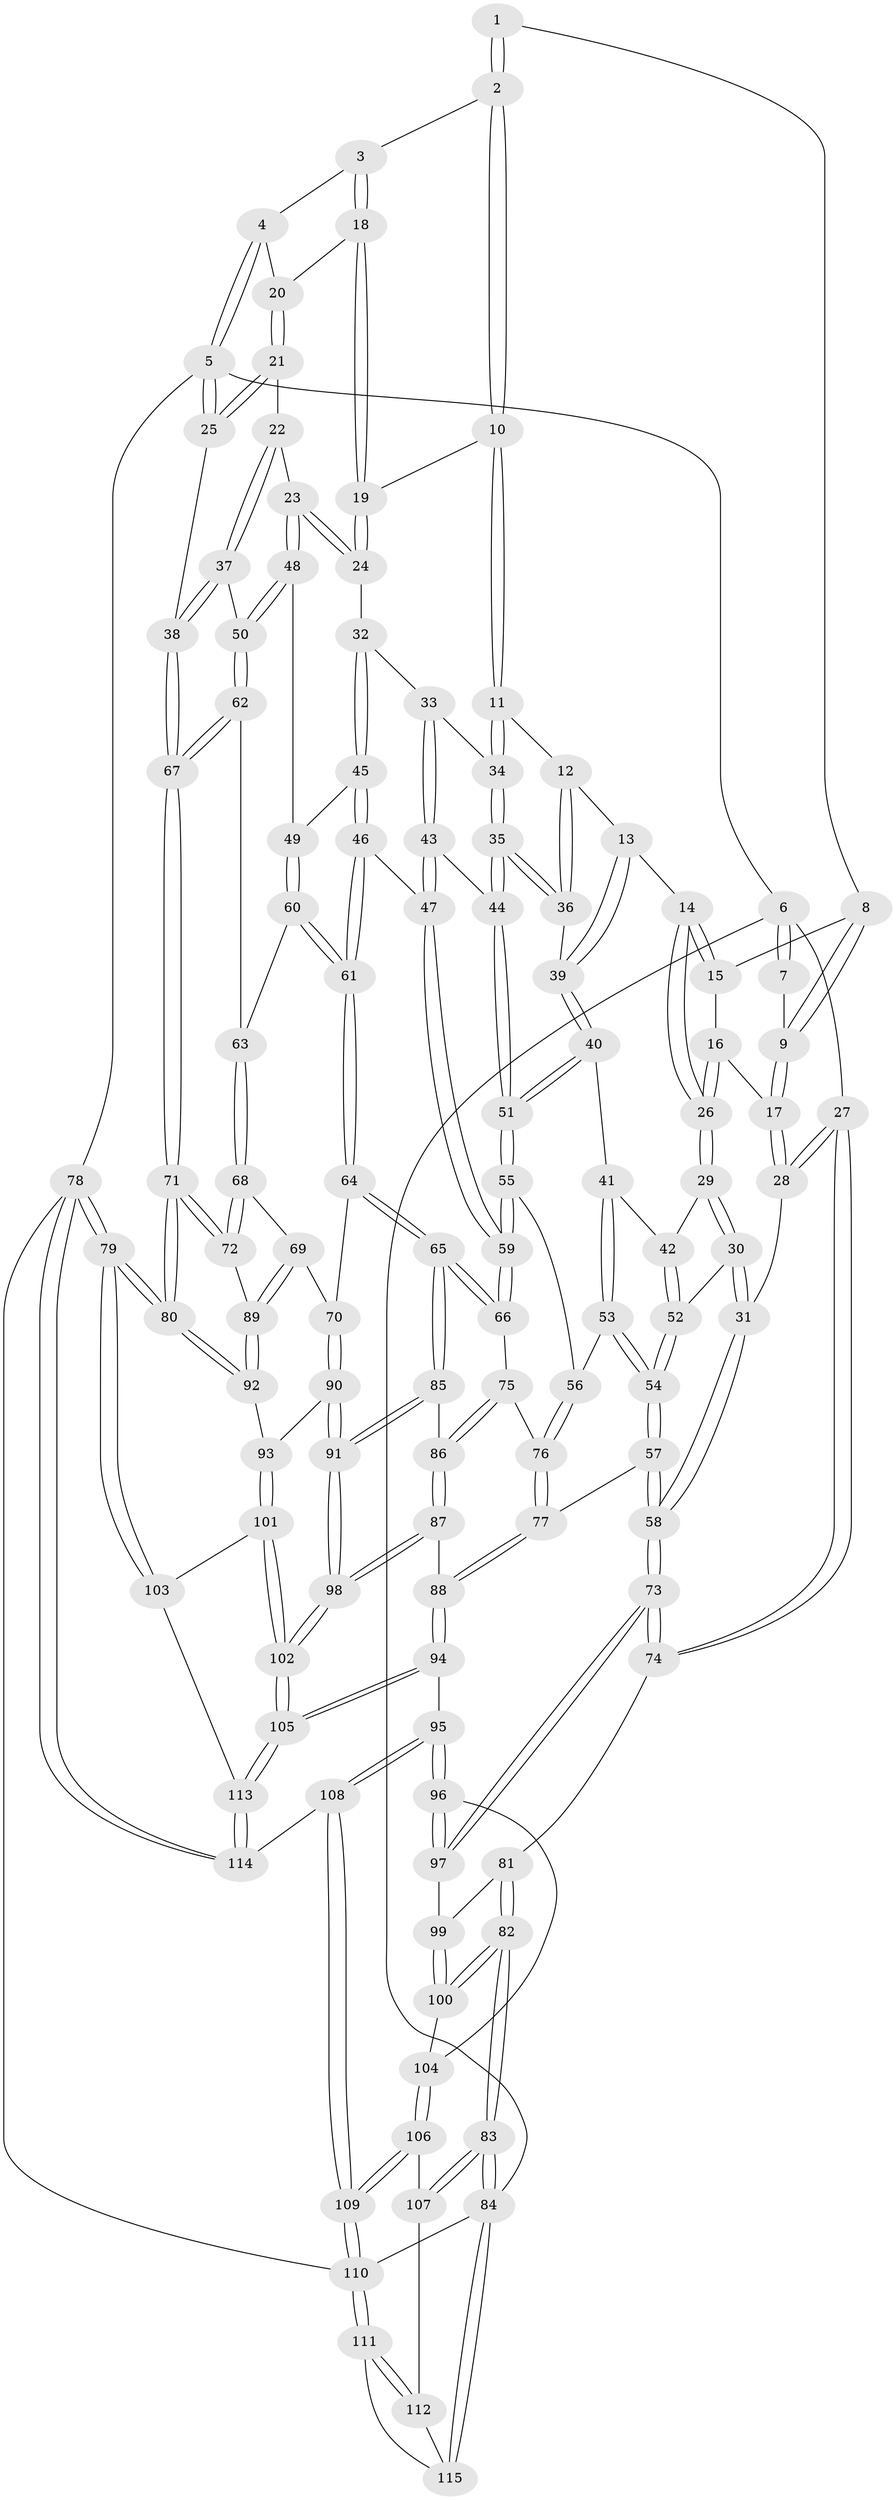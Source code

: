 // coarse degree distribution, {4: 0.5, 5: 0.3235294117647059, 6: 0.08823529411764706, 3: 0.08823529411764706}
// Generated by graph-tools (version 1.1) at 2025/52/02/27/25 19:52:42]
// undirected, 115 vertices, 284 edges
graph export_dot {
graph [start="1"]
  node [color=gray90,style=filled];
  1 [pos="+0.3149384969248586+0"];
  2 [pos="+0.5737130729475656+0"];
  3 [pos="+0.9802972940497797+0"];
  4 [pos="+1+0"];
  5 [pos="+1+0"];
  6 [pos="+0+0"];
  7 [pos="+0.22337153466971105+0"];
  8 [pos="+0.30386171690918234+0"];
  9 [pos="+0.15446262284893864+0.12473786011976383"];
  10 [pos="+0.6043570122865215+0.0379569164012527"];
  11 [pos="+0.6008032633302335+0.04541120514094346"];
  12 [pos="+0.5904604538226561+0.05086062808587791"];
  13 [pos="+0.35736040245963363+0.1491163064266355"];
  14 [pos="+0.340648995597622+0.14349359045491153"];
  15 [pos="+0.30780180432219173+0"];
  16 [pos="+0.19670157766126184+0.13148152794816595"];
  17 [pos="+0.15178504740663445+0.13091678429374953"];
  18 [pos="+0.808921214427184+0.08842013614859776"];
  19 [pos="+0.7453854707341004+0.09584223003956328"];
  20 [pos="+0.862874606408948+0.10386147409843523"];
  21 [pos="+0.8835073378333415+0.1253356327169697"];
  22 [pos="+0.8962510098108479+0.17283030540503014"];
  23 [pos="+0.835350289531718+0.2477474806364073"];
  24 [pos="+0.7788310742760277+0.2132258916223878"];
  25 [pos="+1+0"];
  26 [pos="+0.3117083266607166+0.15741643456162893"];
  27 [pos="+0+0.20206755056845346"];
  28 [pos="+0+0.21958126712913753"];
  29 [pos="+0.2997260817065051+0.1829495529022869"];
  30 [pos="+0.2363862148176861+0.2901223918319547"];
  31 [pos="+0.14108827922954498+0.3275317579970997"];
  32 [pos="+0.7254421997015174+0.24614235564544884"];
  33 [pos="+0.6399863524457193+0.1975958413666989"];
  34 [pos="+0.6016889444516057+0.11389525090350763"];
  35 [pos="+0.5166013471396995+0.27258779381446413"];
  36 [pos="+0.4295430876646033+0.24726371001160177"];
  37 [pos="+1+0.22863057778684578"];
  38 [pos="+1+0.20602581395819225"];
  39 [pos="+0.41236211928973876+0.24638940770912063"];
  40 [pos="+0.4068472580462205+0.2578419216945636"];
  41 [pos="+0.3866122969554014+0.29580749548546026"];
  42 [pos="+0.3458428210606639+0.30712326529014133"];
  43 [pos="+0.6359662137103541+0.3153181029098363"];
  44 [pos="+0.5188060536718665+0.27848582416671036"];
  45 [pos="+0.7206833747125192+0.3142177447467702"];
  46 [pos="+0.670326700063187+0.3331611594497858"];
  47 [pos="+0.6394309127531441+0.32123461542298454"];
  48 [pos="+0.8414075058010714+0.2838793231401615"];
  49 [pos="+0.7643394390756465+0.32938488792643505"];
  50 [pos="+0.8928739444864506+0.3271333679354992"];
  51 [pos="+0.5008337465598329+0.3776686099661416"];
  52 [pos="+0.32001641653257973+0.3185326787581795"];
  53 [pos="+0.4440687099405325+0.4170306039945659"];
  54 [pos="+0.3367083312117071+0.4907136090917266"];
  55 [pos="+0.49636335845692214+0.40881427805034604"];
  56 [pos="+0.45366639554013777+0.4159681289494656"];
  57 [pos="+0.283591507655579+0.5566202473037024"];
  58 [pos="+0.2635297482419284+0.5650266251832535"];
  59 [pos="+0.5415272421473108+0.43063501957235034"];
  60 [pos="+0.7750589518966742+0.3903992555194438"];
  61 [pos="+0.7061810688836354+0.507019082096751"];
  62 [pos="+0.8956418865179774+0.34238138861431777"];
  63 [pos="+0.8872422266768994+0.3960968956093559"];
  64 [pos="+0.7037208317237981+0.5207201131399545"];
  65 [pos="+0.6660230636924253+0.5343963903617802"];
  66 [pos="+0.610543017190876+0.5204554090537578"];
  67 [pos="+1+0.4063224539940277"];
  68 [pos="+0.9093460081061051+0.4765621352950197"];
  69 [pos="+0.8377821664676302+0.5448385944396739"];
  70 [pos="+0.7822276769721511+0.5470829749199294"];
  71 [pos="+1+0.4796896005608431"];
  72 [pos="+1+0.48911873006061185"];
  73 [pos="+0.22399865291258853+0.6240461761572529"];
  74 [pos="+0+0.35840618235703"];
  75 [pos="+0.5390384890596883+0.569546550453305"];
  76 [pos="+0.49389329275979205+0.5884287348948309"];
  77 [pos="+0.45939669705648506+0.6058548880390179"];
  78 [pos="+1+1"];
  79 [pos="+1+1"];
  80 [pos="+1+1"];
  81 [pos="+0+0.5258427371837849"];
  82 [pos="+0+0.7573494151651124"];
  83 [pos="+0+0.8018984156644988"];
  84 [pos="+0+1"];
  85 [pos="+0.6524509578297076+0.6535902035494494"];
  86 [pos="+0.5684627682111921+0.7031319878208906"];
  87 [pos="+0.5495592441637112+0.7232431591622428"];
  88 [pos="+0.5066640800207838+0.7487933104150342"];
  89 [pos="+0.9060755321424483+0.6467821420482791"];
  90 [pos="+0.7746924350387628+0.7227670121229037"];
  91 [pos="+0.7066321444952937+0.7438006143288332"];
  92 [pos="+0.9199745029623206+0.7016800783455897"];
  93 [pos="+0.8269255295030289+0.7417862616119384"];
  94 [pos="+0.48691170062504924+0.7973814435897228"];
  95 [pos="+0.37897819268803845+0.8219916601242416"];
  96 [pos="+0.22827910662797263+0.7203736877577499"];
  97 [pos="+0.2208862852363087+0.6339545398498531"];
  98 [pos="+0.6924797670513014+0.7753036795276268"];
  99 [pos="+0.1285278522368018+0.6389268947178428"];
  100 [pos="+0+0.7425973420005134"];
  101 [pos="+0.8260383909983279+0.8332409111144277"];
  102 [pos="+0.6710821265870406+0.8914977281098527"];
  103 [pos="+0.9321644876844135+0.9067300991963352"];
  104 [pos="+0.17027198233811236+0.7946265657695009"];
  105 [pos="+0.6448383036509879+0.932772810253734"];
  106 [pos="+0.1653425828866607+0.8082436765419196"];
  107 [pos="+0.07956430565619442+0.8727848307146381"];
  108 [pos="+0.3575623242781851+1"];
  109 [pos="+0.2667426699843471+1"];
  110 [pos="+0.24033745297207698+1"];
  111 [pos="+0.09021814708272578+1"];
  112 [pos="+0.056935813966705336+0.9301923404586467"];
  113 [pos="+0.6483872053012085+0.9763709200942451"];
  114 [pos="+0.6195138260813968+1"];
  115 [pos="+0+0.971378023273167"];
  1 -- 2;
  1 -- 2;
  1 -- 8;
  2 -- 3;
  2 -- 10;
  2 -- 10;
  3 -- 4;
  3 -- 18;
  3 -- 18;
  4 -- 5;
  4 -- 5;
  4 -- 20;
  5 -- 6;
  5 -- 25;
  5 -- 25;
  5 -- 78;
  6 -- 7;
  6 -- 7;
  6 -- 27;
  6 -- 84;
  7 -- 9;
  8 -- 9;
  8 -- 9;
  8 -- 15;
  9 -- 17;
  9 -- 17;
  10 -- 11;
  10 -- 11;
  10 -- 19;
  11 -- 12;
  11 -- 34;
  11 -- 34;
  12 -- 13;
  12 -- 36;
  12 -- 36;
  13 -- 14;
  13 -- 39;
  13 -- 39;
  14 -- 15;
  14 -- 15;
  14 -- 26;
  14 -- 26;
  15 -- 16;
  16 -- 17;
  16 -- 26;
  16 -- 26;
  17 -- 28;
  17 -- 28;
  18 -- 19;
  18 -- 19;
  18 -- 20;
  19 -- 24;
  19 -- 24;
  20 -- 21;
  20 -- 21;
  21 -- 22;
  21 -- 25;
  21 -- 25;
  22 -- 23;
  22 -- 37;
  22 -- 37;
  23 -- 24;
  23 -- 24;
  23 -- 48;
  23 -- 48;
  24 -- 32;
  25 -- 38;
  26 -- 29;
  26 -- 29;
  27 -- 28;
  27 -- 28;
  27 -- 74;
  27 -- 74;
  28 -- 31;
  29 -- 30;
  29 -- 30;
  29 -- 42;
  30 -- 31;
  30 -- 31;
  30 -- 52;
  31 -- 58;
  31 -- 58;
  32 -- 33;
  32 -- 45;
  32 -- 45;
  33 -- 34;
  33 -- 43;
  33 -- 43;
  34 -- 35;
  34 -- 35;
  35 -- 36;
  35 -- 36;
  35 -- 44;
  35 -- 44;
  36 -- 39;
  37 -- 38;
  37 -- 38;
  37 -- 50;
  38 -- 67;
  38 -- 67;
  39 -- 40;
  39 -- 40;
  40 -- 41;
  40 -- 51;
  40 -- 51;
  41 -- 42;
  41 -- 53;
  41 -- 53;
  42 -- 52;
  42 -- 52;
  43 -- 44;
  43 -- 47;
  43 -- 47;
  44 -- 51;
  44 -- 51;
  45 -- 46;
  45 -- 46;
  45 -- 49;
  46 -- 47;
  46 -- 61;
  46 -- 61;
  47 -- 59;
  47 -- 59;
  48 -- 49;
  48 -- 50;
  48 -- 50;
  49 -- 60;
  49 -- 60;
  50 -- 62;
  50 -- 62;
  51 -- 55;
  51 -- 55;
  52 -- 54;
  52 -- 54;
  53 -- 54;
  53 -- 54;
  53 -- 56;
  54 -- 57;
  54 -- 57;
  55 -- 56;
  55 -- 59;
  55 -- 59;
  56 -- 76;
  56 -- 76;
  57 -- 58;
  57 -- 58;
  57 -- 77;
  58 -- 73;
  58 -- 73;
  59 -- 66;
  59 -- 66;
  60 -- 61;
  60 -- 61;
  60 -- 63;
  61 -- 64;
  61 -- 64;
  62 -- 63;
  62 -- 67;
  62 -- 67;
  63 -- 68;
  63 -- 68;
  64 -- 65;
  64 -- 65;
  64 -- 70;
  65 -- 66;
  65 -- 66;
  65 -- 85;
  65 -- 85;
  66 -- 75;
  67 -- 71;
  67 -- 71;
  68 -- 69;
  68 -- 72;
  68 -- 72;
  69 -- 70;
  69 -- 89;
  69 -- 89;
  70 -- 90;
  70 -- 90;
  71 -- 72;
  71 -- 72;
  71 -- 80;
  71 -- 80;
  72 -- 89;
  73 -- 74;
  73 -- 74;
  73 -- 97;
  73 -- 97;
  74 -- 81;
  75 -- 76;
  75 -- 86;
  75 -- 86;
  76 -- 77;
  76 -- 77;
  77 -- 88;
  77 -- 88;
  78 -- 79;
  78 -- 79;
  78 -- 114;
  78 -- 114;
  78 -- 110;
  79 -- 80;
  79 -- 80;
  79 -- 103;
  79 -- 103;
  80 -- 92;
  80 -- 92;
  81 -- 82;
  81 -- 82;
  81 -- 99;
  82 -- 83;
  82 -- 83;
  82 -- 100;
  82 -- 100;
  83 -- 84;
  83 -- 84;
  83 -- 107;
  83 -- 107;
  84 -- 115;
  84 -- 115;
  84 -- 110;
  85 -- 86;
  85 -- 91;
  85 -- 91;
  86 -- 87;
  86 -- 87;
  87 -- 88;
  87 -- 98;
  87 -- 98;
  88 -- 94;
  88 -- 94;
  89 -- 92;
  89 -- 92;
  90 -- 91;
  90 -- 91;
  90 -- 93;
  91 -- 98;
  91 -- 98;
  92 -- 93;
  93 -- 101;
  93 -- 101;
  94 -- 95;
  94 -- 105;
  94 -- 105;
  95 -- 96;
  95 -- 96;
  95 -- 108;
  95 -- 108;
  96 -- 97;
  96 -- 97;
  96 -- 104;
  97 -- 99;
  98 -- 102;
  98 -- 102;
  99 -- 100;
  99 -- 100;
  100 -- 104;
  101 -- 102;
  101 -- 102;
  101 -- 103;
  102 -- 105;
  102 -- 105;
  103 -- 113;
  104 -- 106;
  104 -- 106;
  105 -- 113;
  105 -- 113;
  106 -- 107;
  106 -- 109;
  106 -- 109;
  107 -- 112;
  108 -- 109;
  108 -- 109;
  108 -- 114;
  109 -- 110;
  109 -- 110;
  110 -- 111;
  110 -- 111;
  111 -- 112;
  111 -- 112;
  111 -- 115;
  112 -- 115;
  113 -- 114;
  113 -- 114;
}
